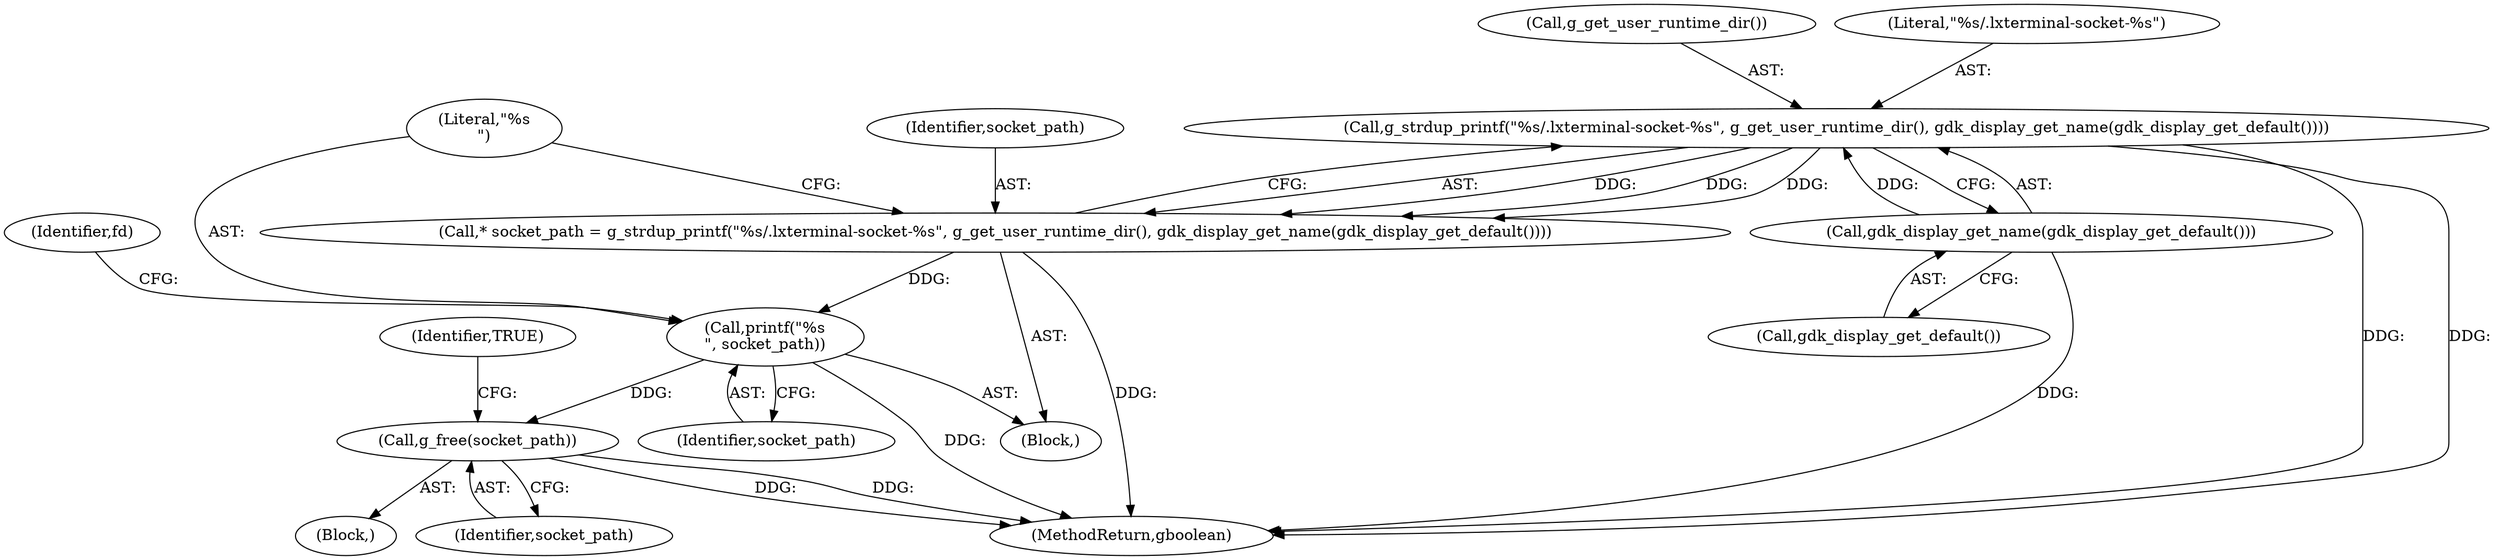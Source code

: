 digraph "0_lxde_f99163c6ff8b2f57c5f37b1ce5d62cf7450d4648@API" {
"1000124" [label="(Call,g_strdup_printf(\"%s/.lxterminal-socket-%s\", g_get_user_runtime_dir(), gdk_display_get_name(gdk_display_get_default())))"];
"1000127" [label="(Call,gdk_display_get_name(gdk_display_get_default()))"];
"1000122" [label="(Call,* socket_path = g_strdup_printf(\"%s/.lxterminal-socket-%s\", g_get_user_runtime_dir(), gdk_display_get_name(gdk_display_get_default())))"];
"1000129" [label="(Call,printf(\"%s\n\", socket_path))"];
"1000144" [label="(Call,g_free(socket_path))"];
"1000124" [label="(Call,g_strdup_printf(\"%s/.lxterminal-socket-%s\", g_get_user_runtime_dir(), gdk_display_get_name(gdk_display_get_default())))"];
"1000129" [label="(Call,printf(\"%s\n\", socket_path))"];
"1000139" [label="(Block,)"];
"1000134" [label="(Identifier,fd)"];
"1000126" [label="(Call,g_get_user_runtime_dir())"];
"1000131" [label="(Identifier,socket_path)"];
"1000125" [label="(Literal,\"%s/.lxterminal-socket-%s\")"];
"1000127" [label="(Call,gdk_display_get_name(gdk_display_get_default()))"];
"1000145" [label="(Identifier,socket_path)"];
"1000339" [label="(MethodReturn,gboolean)"];
"1000128" [label="(Call,gdk_display_get_default())"];
"1000120" [label="(Block,)"];
"1000122" [label="(Call,* socket_path = g_strdup_printf(\"%s/.lxterminal-socket-%s\", g_get_user_runtime_dir(), gdk_display_get_name(gdk_display_get_default())))"];
"1000123" [label="(Identifier,socket_path)"];
"1000147" [label="(Identifier,TRUE)"];
"1000130" [label="(Literal,\"%s\n\")"];
"1000144" [label="(Call,g_free(socket_path))"];
"1000124" -> "1000122"  [label="AST: "];
"1000124" -> "1000127"  [label="CFG: "];
"1000125" -> "1000124"  [label="AST: "];
"1000126" -> "1000124"  [label="AST: "];
"1000127" -> "1000124"  [label="AST: "];
"1000122" -> "1000124"  [label="CFG: "];
"1000124" -> "1000339"  [label="DDG: "];
"1000124" -> "1000339"  [label="DDG: "];
"1000124" -> "1000122"  [label="DDG: "];
"1000124" -> "1000122"  [label="DDG: "];
"1000124" -> "1000122"  [label="DDG: "];
"1000127" -> "1000124"  [label="DDG: "];
"1000127" -> "1000128"  [label="CFG: "];
"1000128" -> "1000127"  [label="AST: "];
"1000127" -> "1000339"  [label="DDG: "];
"1000122" -> "1000120"  [label="AST: "];
"1000123" -> "1000122"  [label="AST: "];
"1000130" -> "1000122"  [label="CFG: "];
"1000122" -> "1000339"  [label="DDG: "];
"1000122" -> "1000129"  [label="DDG: "];
"1000129" -> "1000120"  [label="AST: "];
"1000129" -> "1000131"  [label="CFG: "];
"1000130" -> "1000129"  [label="AST: "];
"1000131" -> "1000129"  [label="AST: "];
"1000134" -> "1000129"  [label="CFG: "];
"1000129" -> "1000339"  [label="DDG: "];
"1000129" -> "1000144"  [label="DDG: "];
"1000144" -> "1000139"  [label="AST: "];
"1000144" -> "1000145"  [label="CFG: "];
"1000145" -> "1000144"  [label="AST: "];
"1000147" -> "1000144"  [label="CFG: "];
"1000144" -> "1000339"  [label="DDG: "];
"1000144" -> "1000339"  [label="DDG: "];
}
